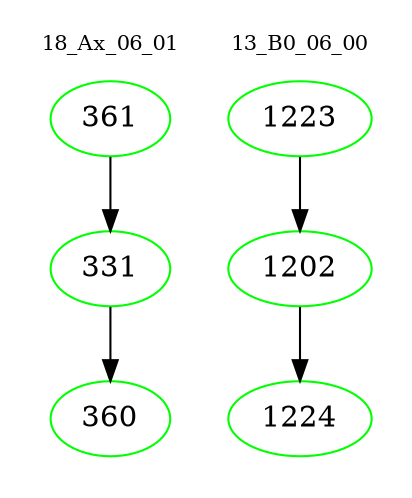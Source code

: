 digraph{
subgraph cluster_0 {
color = white
label = "18_Ax_06_01";
fontsize=10;
T0_361 [label="361", color="green"]
T0_361 -> T0_331 [color="black"]
T0_331 [label="331", color="green"]
T0_331 -> T0_360 [color="black"]
T0_360 [label="360", color="green"]
}
subgraph cluster_1 {
color = white
label = "13_B0_06_00";
fontsize=10;
T1_1223 [label="1223", color="green"]
T1_1223 -> T1_1202 [color="black"]
T1_1202 [label="1202", color="green"]
T1_1202 -> T1_1224 [color="black"]
T1_1224 [label="1224", color="green"]
}
}

